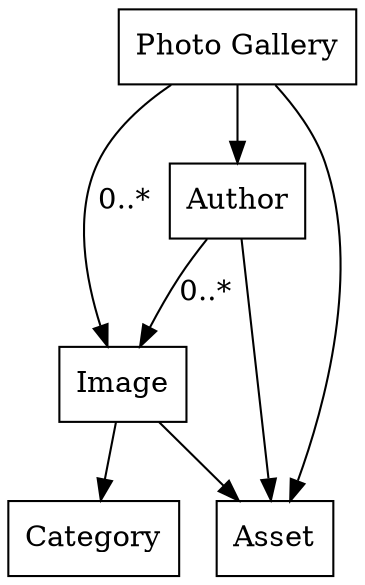 digraph obj {
  node[shape=record];

  "Photo Gallery";
  "Asset";
  "Image";
  "Author";
  "Category";

  "Photo Gallery" -> "Author" [dir=forward];
  "Photo Gallery" -> "Asset" [dir=forward];
  "Photo Gallery" -> "Image" [dir=forward,label="0..*"];
  "Image" -> "Asset" [dir=forward];
  "Image" -> "Category" [dir=forward];
  "Author" -> "Asset" [dir=forward];
  "Author" -> "Image" [dir=forward,label="0..*"];
}
